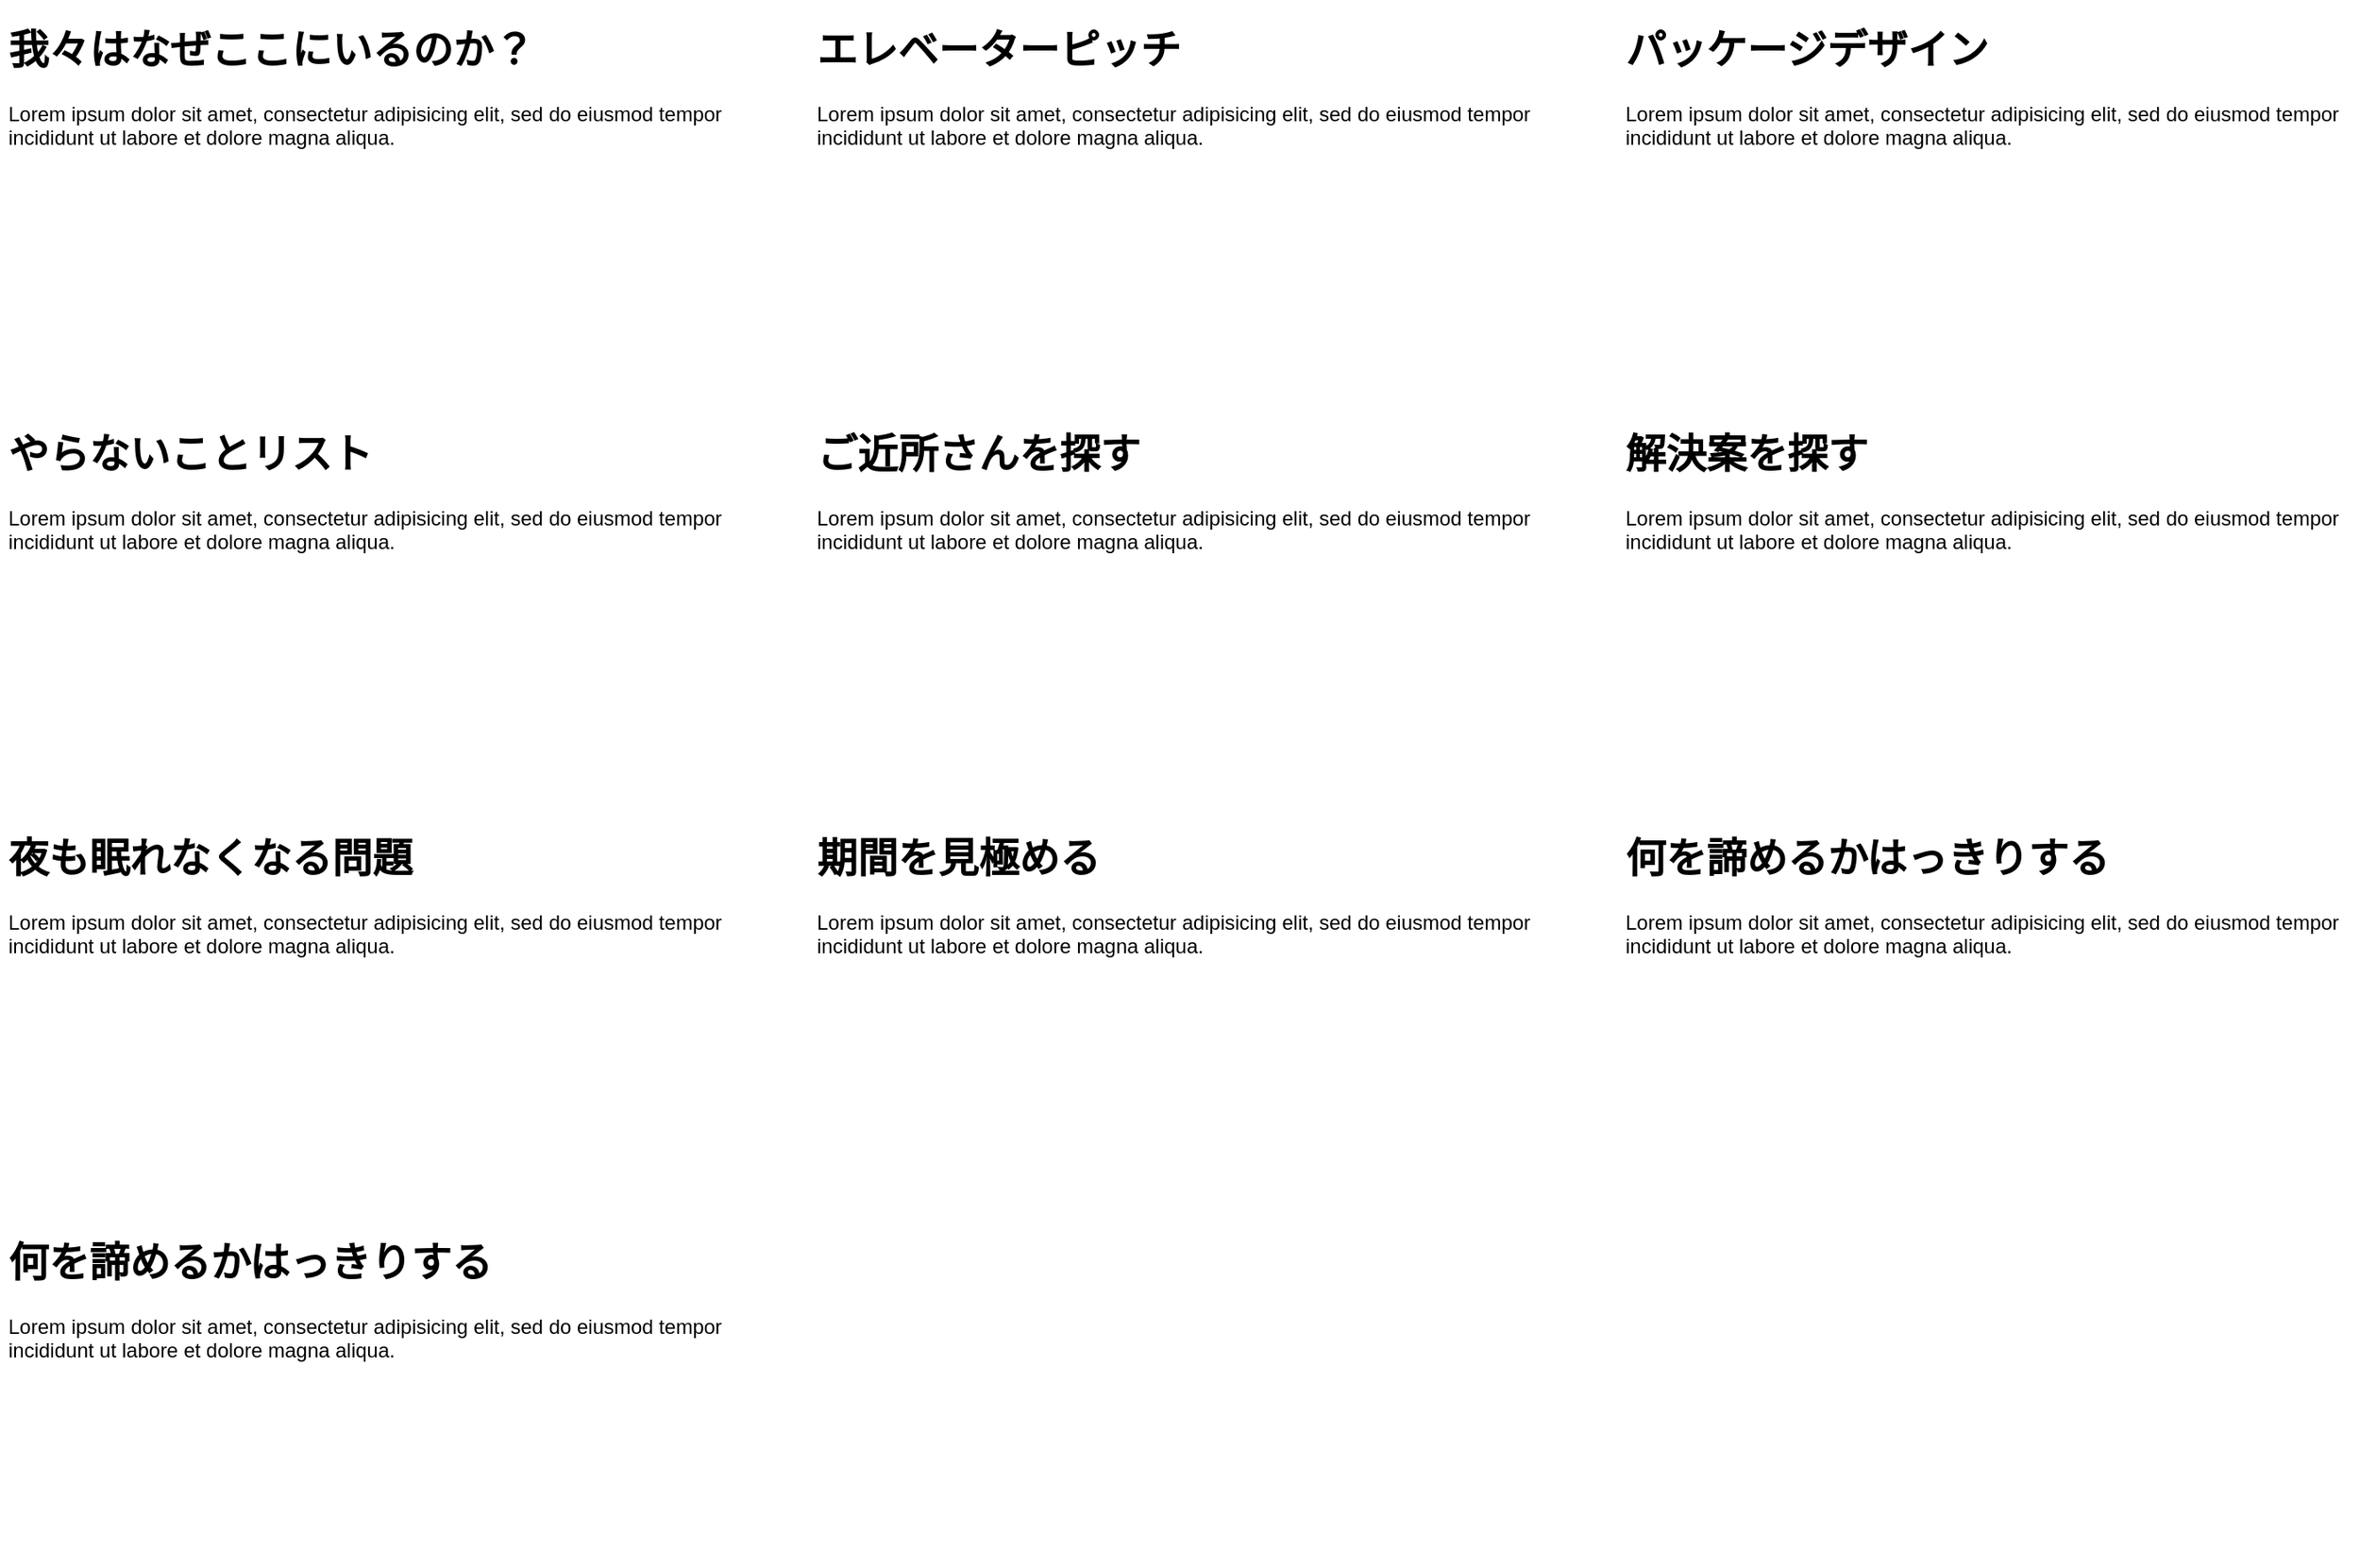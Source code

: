 <mxfile version="20.2.8" type="github">
  <diagram id="0yLo_oqusycYQGxysIEg" name="Page-1">
    <mxGraphModel dx="1825" dy="868" grid="1" gridSize="10" guides="1" tooltips="1" connect="1" arrows="1" fold="1" page="1" pageScale="1" pageWidth="850" pageHeight="1100" math="0" shadow="0">
      <root>
        <mxCell id="0" />
        <mxCell id="1" parent="0" />
        <mxCell id="leWbqYneiwipQv3hau3y-1" value="&lt;h1&gt;我々はなぜここにいるのか？&lt;/h1&gt;&lt;p&gt;Lorem ipsum dolor sit amet, consectetur adipisicing elit, sed do eiusmod tempor incididunt ut labore et dolore magna aliqua.&lt;/p&gt;" style="text;html=1;strokeColor=none;fillColor=none;spacing=5;spacingTop=-20;whiteSpace=wrap;overflow=hidden;rounded=0;" vertex="1" parent="1">
          <mxGeometry x="40" y="80" width="440" height="200" as="geometry" />
        </mxCell>
        <mxCell id="leWbqYneiwipQv3hau3y-4" value="&lt;h1&gt;エレベーターピッチ&lt;/h1&gt;&lt;p&gt;Lorem ipsum dolor sit amet, consectetur adipisicing elit, sed do eiusmod tempor incididunt ut labore et dolore magna aliqua.&lt;/p&gt;" style="text;html=1;strokeColor=none;fillColor=none;spacing=5;spacingTop=-20;whiteSpace=wrap;overflow=hidden;rounded=0;" vertex="1" parent="1">
          <mxGeometry x="520" y="80" width="440" height="200" as="geometry" />
        </mxCell>
        <mxCell id="leWbqYneiwipQv3hau3y-5" value="&lt;h1&gt;パッケージデザイン&lt;/h1&gt;&lt;p&gt;Lorem ipsum dolor sit amet, consectetur adipisicing elit, sed do eiusmod tempor incididunt ut labore et dolore magna aliqua.&lt;/p&gt;" style="text;html=1;strokeColor=none;fillColor=none;spacing=5;spacingTop=-20;whiteSpace=wrap;overflow=hidden;rounded=0;" vertex="1" parent="1">
          <mxGeometry x="1000" y="80" width="440" height="200" as="geometry" />
        </mxCell>
        <mxCell id="leWbqYneiwipQv3hau3y-6" value="&lt;h1&gt;やらないことリスト&lt;/h1&gt;&lt;p&gt;Lorem ipsum dolor sit amet, consectetur adipisicing elit, sed do eiusmod tempor incididunt ut labore et dolore magna aliqua.&lt;/p&gt;" style="text;html=1;strokeColor=none;fillColor=none;spacing=5;spacingTop=-20;whiteSpace=wrap;overflow=hidden;rounded=0;" vertex="1" parent="1">
          <mxGeometry x="40" y="320" width="440" height="200" as="geometry" />
        </mxCell>
        <mxCell id="leWbqYneiwipQv3hau3y-7" value="&lt;h1&gt;ご近所さんを探す&lt;/h1&gt;&lt;p&gt;Lorem ipsum dolor sit amet, consectetur adipisicing elit, sed do eiusmod tempor incididunt ut labore et dolore magna aliqua.&lt;/p&gt;" style="text;html=1;strokeColor=none;fillColor=none;spacing=5;spacingTop=-20;whiteSpace=wrap;overflow=hidden;rounded=0;" vertex="1" parent="1">
          <mxGeometry x="520" y="320" width="440" height="200" as="geometry" />
        </mxCell>
        <mxCell id="leWbqYneiwipQv3hau3y-8" value="&lt;h1&gt;解決案を探す&lt;/h1&gt;&lt;p&gt;Lorem ipsum dolor sit amet, consectetur adipisicing elit, sed do eiusmod tempor incididunt ut labore et dolore magna aliqua.&lt;/p&gt;" style="text;html=1;strokeColor=none;fillColor=none;spacing=5;spacingTop=-20;whiteSpace=wrap;overflow=hidden;rounded=0;" vertex="1" parent="1">
          <mxGeometry x="1000" y="320" width="440" height="200" as="geometry" />
        </mxCell>
        <mxCell id="leWbqYneiwipQv3hau3y-9" value="&lt;h1&gt;夜も眠れなくなる問題&lt;/h1&gt;&lt;p&gt;Lorem ipsum dolor sit amet, consectetur adipisicing elit, sed do eiusmod tempor incididunt ut labore et dolore magna aliqua.&lt;/p&gt;" style="text;html=1;strokeColor=none;fillColor=none;spacing=5;spacingTop=-20;whiteSpace=wrap;overflow=hidden;rounded=0;" vertex="1" parent="1">
          <mxGeometry x="40" y="560" width="440" height="200" as="geometry" />
        </mxCell>
        <mxCell id="leWbqYneiwipQv3hau3y-10" value="&lt;h1&gt;期間を見極める&lt;/h1&gt;&lt;p&gt;Lorem ipsum dolor sit amet, consectetur adipisicing elit, sed do eiusmod tempor incididunt ut labore et dolore magna aliqua.&lt;/p&gt;" style="text;html=1;strokeColor=none;fillColor=none;spacing=5;spacingTop=-20;whiteSpace=wrap;overflow=hidden;rounded=0;" vertex="1" parent="1">
          <mxGeometry x="520" y="560" width="440" height="200" as="geometry" />
        </mxCell>
        <mxCell id="leWbqYneiwipQv3hau3y-11" value="&lt;h1&gt;何を諦めるかはっきりする&lt;/h1&gt;&lt;p&gt;Lorem ipsum dolor sit amet, consectetur adipisicing elit, sed do eiusmod tempor incididunt ut labore et dolore magna aliqua.&lt;/p&gt;" style="text;html=1;strokeColor=none;fillColor=none;spacing=5;spacingTop=-20;whiteSpace=wrap;overflow=hidden;rounded=0;" vertex="1" parent="1">
          <mxGeometry x="1000" y="560" width="440" height="200" as="geometry" />
        </mxCell>
        <mxCell id="leWbqYneiwipQv3hau3y-12" value="&lt;h1&gt;何を諦めるかはっきりする&lt;/h1&gt;&lt;p&gt;Lorem ipsum dolor sit amet, consectetur adipisicing elit, sed do eiusmod tempor incididunt ut labore et dolore magna aliqua.&lt;/p&gt;" style="text;html=1;strokeColor=none;fillColor=none;spacing=5;spacingTop=-20;whiteSpace=wrap;overflow=hidden;rounded=0;" vertex="1" parent="1">
          <mxGeometry x="40" y="800" width="440" height="200" as="geometry" />
        </mxCell>
      </root>
    </mxGraphModel>
  </diagram>
</mxfile>
